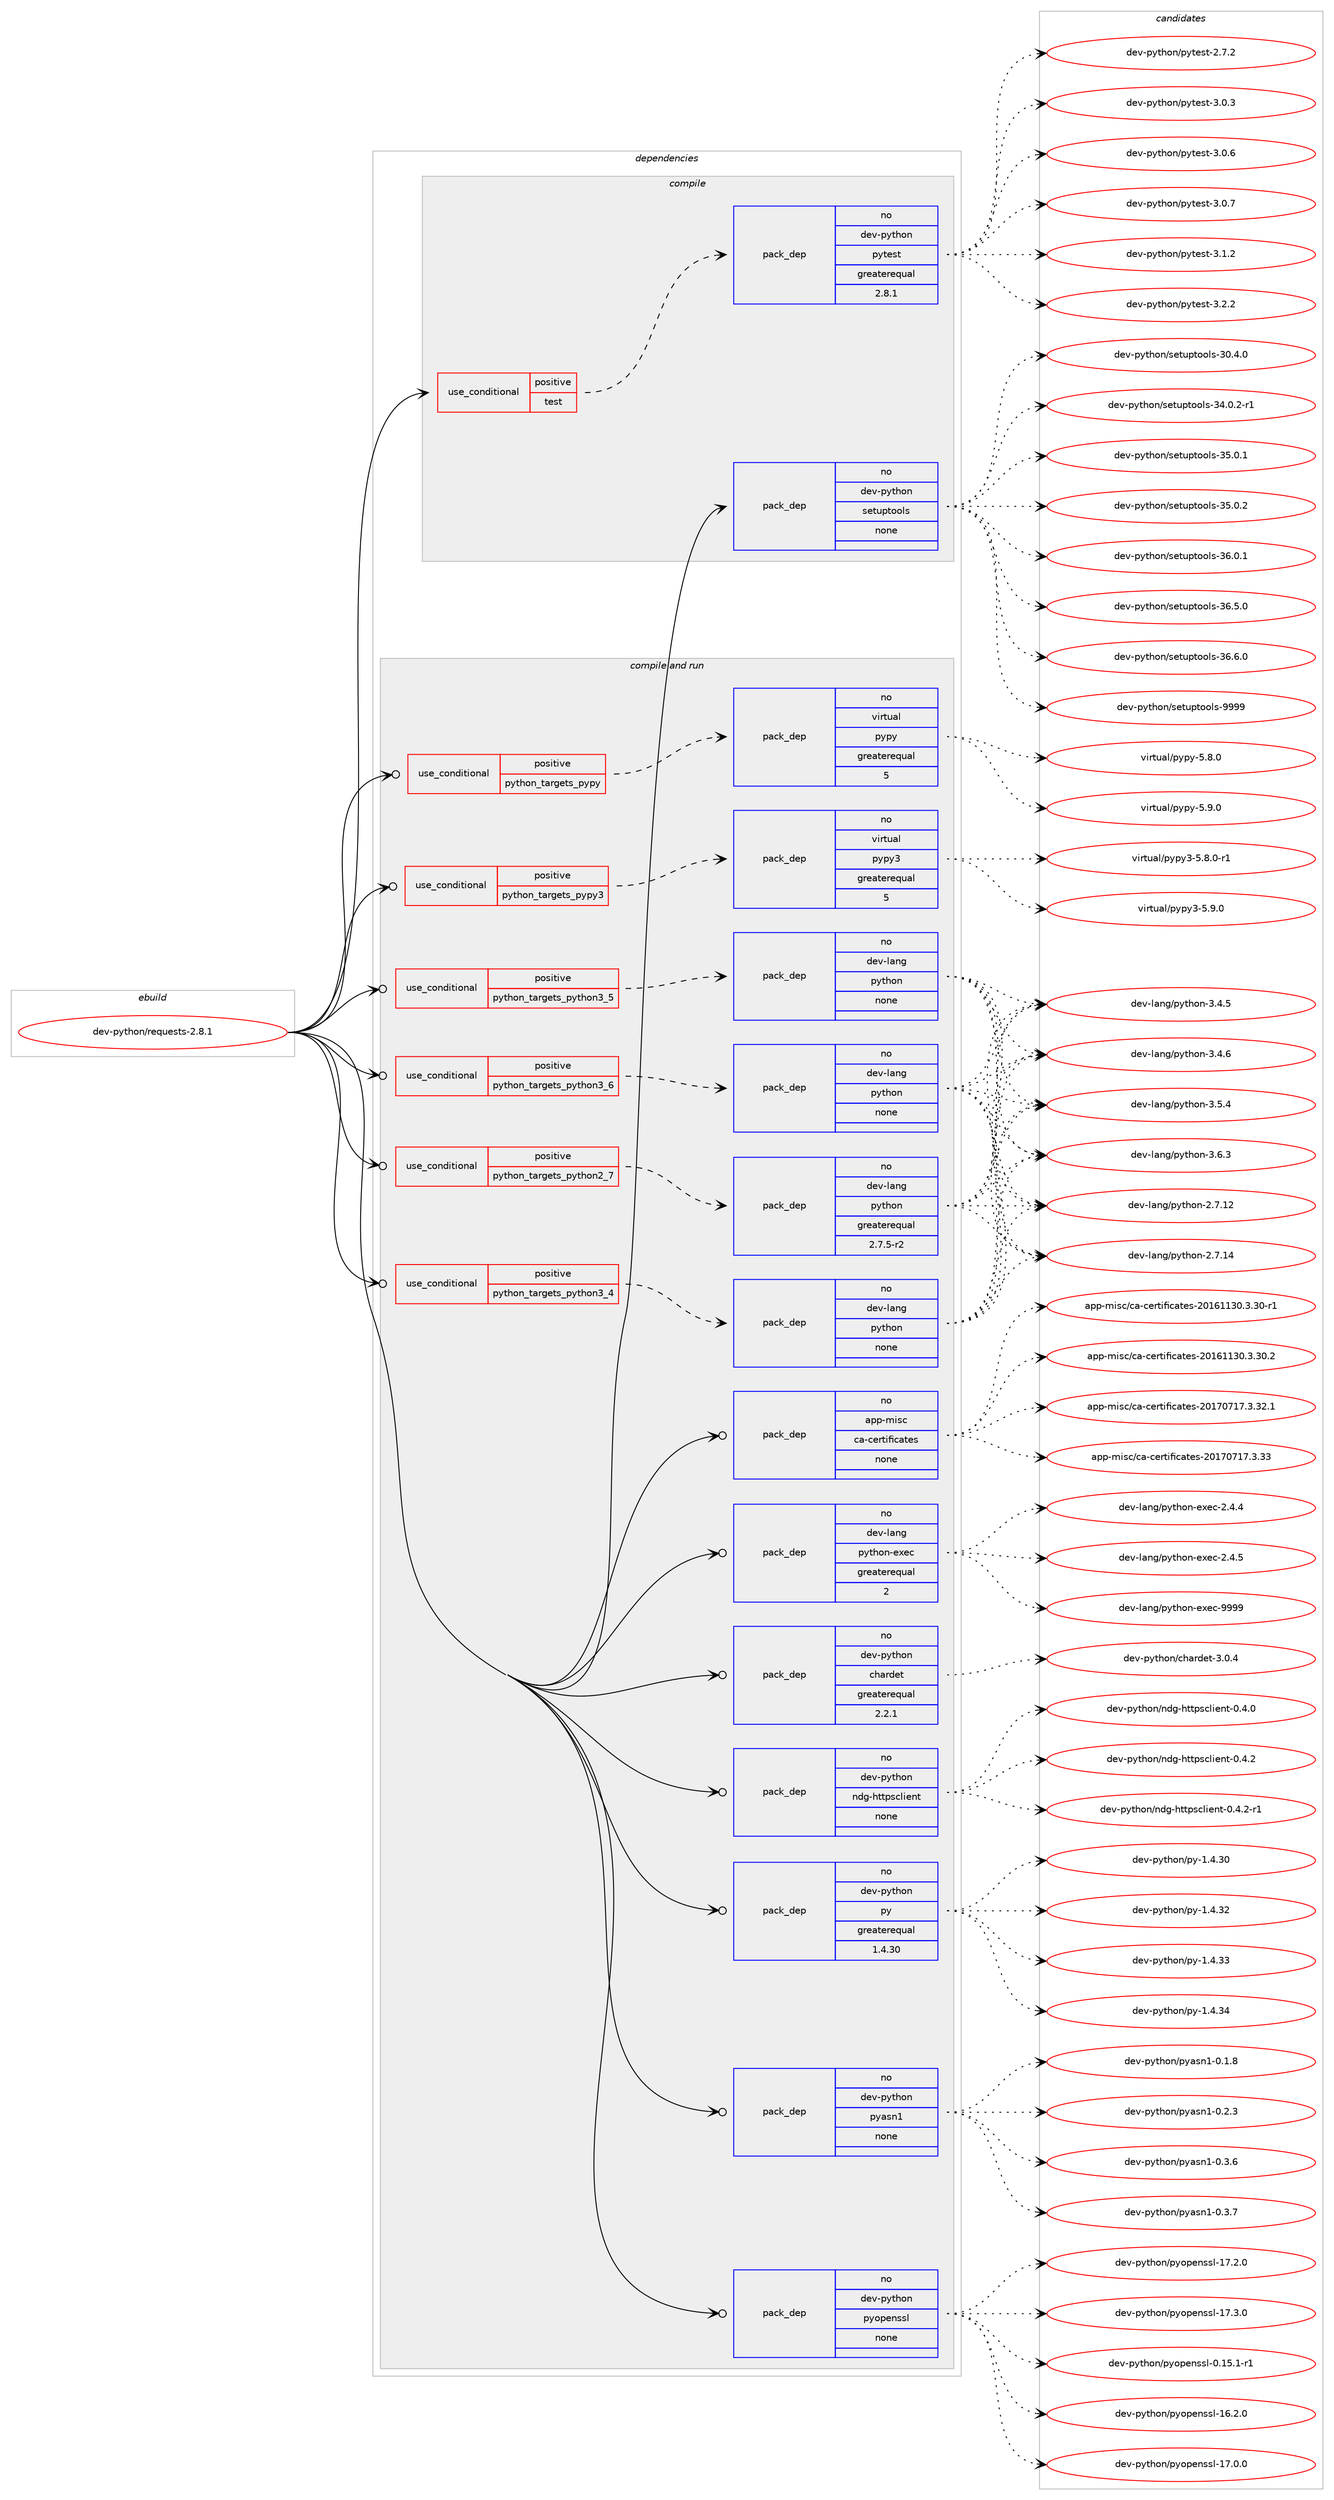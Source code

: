digraph prolog {

# *************
# Graph options
# *************

newrank=true;
concentrate=true;
compound=true;
graph [rankdir=LR,fontname=Helvetica,fontsize=10,ranksep=1.5];#, ranksep=2.5, nodesep=0.2];
edge  [arrowhead=vee];
node  [fontname=Helvetica,fontsize=10];

# **********
# The ebuild
# **********

subgraph cluster_leftcol {
color=gray;
rank=same;
label=<<i>ebuild</i>>;
id [label="dev-python/requests-2.8.1", color=red, width=4, href="../dev-python/requests-2.8.1.svg"];
}

# ****************
# The dependencies
# ****************

subgraph cluster_midcol {
color=gray;
label=<<i>dependencies</i>>;
subgraph cluster_compile {
fillcolor="#eeeeee";
style=filled;
label=<<i>compile</i>>;
subgraph cond41018 {
dependency185418 [label=<<TABLE BORDER="0" CELLBORDER="1" CELLSPACING="0" CELLPADDING="4"><TR><TD ROWSPAN="3" CELLPADDING="10">use_conditional</TD></TR><TR><TD>positive</TD></TR><TR><TD>test</TD></TR></TABLE>>, shape=none, color=red];
subgraph pack140447 {
dependency185419 [label=<<TABLE BORDER="0" CELLBORDER="1" CELLSPACING="0" CELLPADDING="4" WIDTH="220"><TR><TD ROWSPAN="6" CELLPADDING="30">pack_dep</TD></TR><TR><TD WIDTH="110">no</TD></TR><TR><TD>dev-python</TD></TR><TR><TD>pytest</TD></TR><TR><TD>greaterequal</TD></TR><TR><TD>2.8.1</TD></TR></TABLE>>, shape=none, color=blue];
}
dependency185418:e -> dependency185419:w [weight=20,style="dashed",arrowhead="vee"];
}
id:e -> dependency185418:w [weight=20,style="solid",arrowhead="vee"];
subgraph pack140448 {
dependency185420 [label=<<TABLE BORDER="0" CELLBORDER="1" CELLSPACING="0" CELLPADDING="4" WIDTH="220"><TR><TD ROWSPAN="6" CELLPADDING="30">pack_dep</TD></TR><TR><TD WIDTH="110">no</TD></TR><TR><TD>dev-python</TD></TR><TR><TD>setuptools</TD></TR><TR><TD>none</TD></TR><TR><TD></TD></TR></TABLE>>, shape=none, color=blue];
}
id:e -> dependency185420:w [weight=20,style="solid",arrowhead="vee"];
}
subgraph cluster_compileandrun {
fillcolor="#eeeeee";
style=filled;
label=<<i>compile and run</i>>;
subgraph cond41019 {
dependency185421 [label=<<TABLE BORDER="0" CELLBORDER="1" CELLSPACING="0" CELLPADDING="4"><TR><TD ROWSPAN="3" CELLPADDING="10">use_conditional</TD></TR><TR><TD>positive</TD></TR><TR><TD>python_targets_pypy</TD></TR></TABLE>>, shape=none, color=red];
subgraph pack140449 {
dependency185422 [label=<<TABLE BORDER="0" CELLBORDER="1" CELLSPACING="0" CELLPADDING="4" WIDTH="220"><TR><TD ROWSPAN="6" CELLPADDING="30">pack_dep</TD></TR><TR><TD WIDTH="110">no</TD></TR><TR><TD>virtual</TD></TR><TR><TD>pypy</TD></TR><TR><TD>greaterequal</TD></TR><TR><TD>5</TD></TR></TABLE>>, shape=none, color=blue];
}
dependency185421:e -> dependency185422:w [weight=20,style="dashed",arrowhead="vee"];
}
id:e -> dependency185421:w [weight=20,style="solid",arrowhead="odotvee"];
subgraph cond41020 {
dependency185423 [label=<<TABLE BORDER="0" CELLBORDER="1" CELLSPACING="0" CELLPADDING="4"><TR><TD ROWSPAN="3" CELLPADDING="10">use_conditional</TD></TR><TR><TD>positive</TD></TR><TR><TD>python_targets_pypy3</TD></TR></TABLE>>, shape=none, color=red];
subgraph pack140450 {
dependency185424 [label=<<TABLE BORDER="0" CELLBORDER="1" CELLSPACING="0" CELLPADDING="4" WIDTH="220"><TR><TD ROWSPAN="6" CELLPADDING="30">pack_dep</TD></TR><TR><TD WIDTH="110">no</TD></TR><TR><TD>virtual</TD></TR><TR><TD>pypy3</TD></TR><TR><TD>greaterequal</TD></TR><TR><TD>5</TD></TR></TABLE>>, shape=none, color=blue];
}
dependency185423:e -> dependency185424:w [weight=20,style="dashed",arrowhead="vee"];
}
id:e -> dependency185423:w [weight=20,style="solid",arrowhead="odotvee"];
subgraph cond41021 {
dependency185425 [label=<<TABLE BORDER="0" CELLBORDER="1" CELLSPACING="0" CELLPADDING="4"><TR><TD ROWSPAN="3" CELLPADDING="10">use_conditional</TD></TR><TR><TD>positive</TD></TR><TR><TD>python_targets_python2_7</TD></TR></TABLE>>, shape=none, color=red];
subgraph pack140451 {
dependency185426 [label=<<TABLE BORDER="0" CELLBORDER="1" CELLSPACING="0" CELLPADDING="4" WIDTH="220"><TR><TD ROWSPAN="6" CELLPADDING="30">pack_dep</TD></TR><TR><TD WIDTH="110">no</TD></TR><TR><TD>dev-lang</TD></TR><TR><TD>python</TD></TR><TR><TD>greaterequal</TD></TR><TR><TD>2.7.5-r2</TD></TR></TABLE>>, shape=none, color=blue];
}
dependency185425:e -> dependency185426:w [weight=20,style="dashed",arrowhead="vee"];
}
id:e -> dependency185425:w [weight=20,style="solid",arrowhead="odotvee"];
subgraph cond41022 {
dependency185427 [label=<<TABLE BORDER="0" CELLBORDER="1" CELLSPACING="0" CELLPADDING="4"><TR><TD ROWSPAN="3" CELLPADDING="10">use_conditional</TD></TR><TR><TD>positive</TD></TR><TR><TD>python_targets_python3_4</TD></TR></TABLE>>, shape=none, color=red];
subgraph pack140452 {
dependency185428 [label=<<TABLE BORDER="0" CELLBORDER="1" CELLSPACING="0" CELLPADDING="4" WIDTH="220"><TR><TD ROWSPAN="6" CELLPADDING="30">pack_dep</TD></TR><TR><TD WIDTH="110">no</TD></TR><TR><TD>dev-lang</TD></TR><TR><TD>python</TD></TR><TR><TD>none</TD></TR><TR><TD></TD></TR></TABLE>>, shape=none, color=blue];
}
dependency185427:e -> dependency185428:w [weight=20,style="dashed",arrowhead="vee"];
}
id:e -> dependency185427:w [weight=20,style="solid",arrowhead="odotvee"];
subgraph cond41023 {
dependency185429 [label=<<TABLE BORDER="0" CELLBORDER="1" CELLSPACING="0" CELLPADDING="4"><TR><TD ROWSPAN="3" CELLPADDING="10">use_conditional</TD></TR><TR><TD>positive</TD></TR><TR><TD>python_targets_python3_5</TD></TR></TABLE>>, shape=none, color=red];
subgraph pack140453 {
dependency185430 [label=<<TABLE BORDER="0" CELLBORDER="1" CELLSPACING="0" CELLPADDING="4" WIDTH="220"><TR><TD ROWSPAN="6" CELLPADDING="30">pack_dep</TD></TR><TR><TD WIDTH="110">no</TD></TR><TR><TD>dev-lang</TD></TR><TR><TD>python</TD></TR><TR><TD>none</TD></TR><TR><TD></TD></TR></TABLE>>, shape=none, color=blue];
}
dependency185429:e -> dependency185430:w [weight=20,style="dashed",arrowhead="vee"];
}
id:e -> dependency185429:w [weight=20,style="solid",arrowhead="odotvee"];
subgraph cond41024 {
dependency185431 [label=<<TABLE BORDER="0" CELLBORDER="1" CELLSPACING="0" CELLPADDING="4"><TR><TD ROWSPAN="3" CELLPADDING="10">use_conditional</TD></TR><TR><TD>positive</TD></TR><TR><TD>python_targets_python3_6</TD></TR></TABLE>>, shape=none, color=red];
subgraph pack140454 {
dependency185432 [label=<<TABLE BORDER="0" CELLBORDER="1" CELLSPACING="0" CELLPADDING="4" WIDTH="220"><TR><TD ROWSPAN="6" CELLPADDING="30">pack_dep</TD></TR><TR><TD WIDTH="110">no</TD></TR><TR><TD>dev-lang</TD></TR><TR><TD>python</TD></TR><TR><TD>none</TD></TR><TR><TD></TD></TR></TABLE>>, shape=none, color=blue];
}
dependency185431:e -> dependency185432:w [weight=20,style="dashed",arrowhead="vee"];
}
id:e -> dependency185431:w [weight=20,style="solid",arrowhead="odotvee"];
subgraph pack140455 {
dependency185433 [label=<<TABLE BORDER="0" CELLBORDER="1" CELLSPACING="0" CELLPADDING="4" WIDTH="220"><TR><TD ROWSPAN="6" CELLPADDING="30">pack_dep</TD></TR><TR><TD WIDTH="110">no</TD></TR><TR><TD>app-misc</TD></TR><TR><TD>ca-certificates</TD></TR><TR><TD>none</TD></TR><TR><TD></TD></TR></TABLE>>, shape=none, color=blue];
}
id:e -> dependency185433:w [weight=20,style="solid",arrowhead="odotvee"];
subgraph pack140456 {
dependency185434 [label=<<TABLE BORDER="0" CELLBORDER="1" CELLSPACING="0" CELLPADDING="4" WIDTH="220"><TR><TD ROWSPAN="6" CELLPADDING="30">pack_dep</TD></TR><TR><TD WIDTH="110">no</TD></TR><TR><TD>dev-lang</TD></TR><TR><TD>python-exec</TD></TR><TR><TD>greaterequal</TD></TR><TR><TD>2</TD></TR></TABLE>>, shape=none, color=blue];
}
id:e -> dependency185434:w [weight=20,style="solid",arrowhead="odotvee"];
subgraph pack140457 {
dependency185435 [label=<<TABLE BORDER="0" CELLBORDER="1" CELLSPACING="0" CELLPADDING="4" WIDTH="220"><TR><TD ROWSPAN="6" CELLPADDING="30">pack_dep</TD></TR><TR><TD WIDTH="110">no</TD></TR><TR><TD>dev-python</TD></TR><TR><TD>chardet</TD></TR><TR><TD>greaterequal</TD></TR><TR><TD>2.2.1</TD></TR></TABLE>>, shape=none, color=blue];
}
id:e -> dependency185435:w [weight=20,style="solid",arrowhead="odotvee"];
subgraph pack140458 {
dependency185436 [label=<<TABLE BORDER="0" CELLBORDER="1" CELLSPACING="0" CELLPADDING="4" WIDTH="220"><TR><TD ROWSPAN="6" CELLPADDING="30">pack_dep</TD></TR><TR><TD WIDTH="110">no</TD></TR><TR><TD>dev-python</TD></TR><TR><TD>ndg-httpsclient</TD></TR><TR><TD>none</TD></TR><TR><TD></TD></TR></TABLE>>, shape=none, color=blue];
}
id:e -> dependency185436:w [weight=20,style="solid",arrowhead="odotvee"];
subgraph pack140459 {
dependency185437 [label=<<TABLE BORDER="0" CELLBORDER="1" CELLSPACING="0" CELLPADDING="4" WIDTH="220"><TR><TD ROWSPAN="6" CELLPADDING="30">pack_dep</TD></TR><TR><TD WIDTH="110">no</TD></TR><TR><TD>dev-python</TD></TR><TR><TD>py</TD></TR><TR><TD>greaterequal</TD></TR><TR><TD>1.4.30</TD></TR></TABLE>>, shape=none, color=blue];
}
id:e -> dependency185437:w [weight=20,style="solid",arrowhead="odotvee"];
subgraph pack140460 {
dependency185438 [label=<<TABLE BORDER="0" CELLBORDER="1" CELLSPACING="0" CELLPADDING="4" WIDTH="220"><TR><TD ROWSPAN="6" CELLPADDING="30">pack_dep</TD></TR><TR><TD WIDTH="110">no</TD></TR><TR><TD>dev-python</TD></TR><TR><TD>pyasn1</TD></TR><TR><TD>none</TD></TR><TR><TD></TD></TR></TABLE>>, shape=none, color=blue];
}
id:e -> dependency185438:w [weight=20,style="solid",arrowhead="odotvee"];
subgraph pack140461 {
dependency185439 [label=<<TABLE BORDER="0" CELLBORDER="1" CELLSPACING="0" CELLPADDING="4" WIDTH="220"><TR><TD ROWSPAN="6" CELLPADDING="30">pack_dep</TD></TR><TR><TD WIDTH="110">no</TD></TR><TR><TD>dev-python</TD></TR><TR><TD>pyopenssl</TD></TR><TR><TD>none</TD></TR><TR><TD></TD></TR></TABLE>>, shape=none, color=blue];
}
id:e -> dependency185439:w [weight=20,style="solid",arrowhead="odotvee"];
}
subgraph cluster_run {
fillcolor="#eeeeee";
style=filled;
label=<<i>run</i>>;
}
}

# **************
# The candidates
# **************

subgraph cluster_choices {
rank=same;
color=gray;
label=<<i>candidates</i>>;

subgraph choice140447 {
color=black;
nodesep=1;
choice1001011184511212111610411111047112121116101115116455046554650 [label="dev-python/pytest-2.7.2", color=red, width=4,href="../dev-python/pytest-2.7.2.svg"];
choice1001011184511212111610411111047112121116101115116455146484651 [label="dev-python/pytest-3.0.3", color=red, width=4,href="../dev-python/pytest-3.0.3.svg"];
choice1001011184511212111610411111047112121116101115116455146484654 [label="dev-python/pytest-3.0.6", color=red, width=4,href="../dev-python/pytest-3.0.6.svg"];
choice1001011184511212111610411111047112121116101115116455146484655 [label="dev-python/pytest-3.0.7", color=red, width=4,href="../dev-python/pytest-3.0.7.svg"];
choice1001011184511212111610411111047112121116101115116455146494650 [label="dev-python/pytest-3.1.2", color=red, width=4,href="../dev-python/pytest-3.1.2.svg"];
choice1001011184511212111610411111047112121116101115116455146504650 [label="dev-python/pytest-3.2.2", color=red, width=4,href="../dev-python/pytest-3.2.2.svg"];
dependency185419:e -> choice1001011184511212111610411111047112121116101115116455046554650:w [style=dotted,weight="100"];
dependency185419:e -> choice1001011184511212111610411111047112121116101115116455146484651:w [style=dotted,weight="100"];
dependency185419:e -> choice1001011184511212111610411111047112121116101115116455146484654:w [style=dotted,weight="100"];
dependency185419:e -> choice1001011184511212111610411111047112121116101115116455146484655:w [style=dotted,weight="100"];
dependency185419:e -> choice1001011184511212111610411111047112121116101115116455146494650:w [style=dotted,weight="100"];
dependency185419:e -> choice1001011184511212111610411111047112121116101115116455146504650:w [style=dotted,weight="100"];
}
subgraph choice140448 {
color=black;
nodesep=1;
choice100101118451121211161041111104711510111611711211611111110811545514846524648 [label="dev-python/setuptools-30.4.0", color=red, width=4,href="../dev-python/setuptools-30.4.0.svg"];
choice1001011184511212111610411111047115101116117112116111111108115455152464846504511449 [label="dev-python/setuptools-34.0.2-r1", color=red, width=4,href="../dev-python/setuptools-34.0.2-r1.svg"];
choice100101118451121211161041111104711510111611711211611111110811545515346484649 [label="dev-python/setuptools-35.0.1", color=red, width=4,href="../dev-python/setuptools-35.0.1.svg"];
choice100101118451121211161041111104711510111611711211611111110811545515346484650 [label="dev-python/setuptools-35.0.2", color=red, width=4,href="../dev-python/setuptools-35.0.2.svg"];
choice100101118451121211161041111104711510111611711211611111110811545515446484649 [label="dev-python/setuptools-36.0.1", color=red, width=4,href="../dev-python/setuptools-36.0.1.svg"];
choice100101118451121211161041111104711510111611711211611111110811545515446534648 [label="dev-python/setuptools-36.5.0", color=red, width=4,href="../dev-python/setuptools-36.5.0.svg"];
choice100101118451121211161041111104711510111611711211611111110811545515446544648 [label="dev-python/setuptools-36.6.0", color=red, width=4,href="../dev-python/setuptools-36.6.0.svg"];
choice10010111845112121116104111110471151011161171121161111111081154557575757 [label="dev-python/setuptools-9999", color=red, width=4,href="../dev-python/setuptools-9999.svg"];
dependency185420:e -> choice100101118451121211161041111104711510111611711211611111110811545514846524648:w [style=dotted,weight="100"];
dependency185420:e -> choice1001011184511212111610411111047115101116117112116111111108115455152464846504511449:w [style=dotted,weight="100"];
dependency185420:e -> choice100101118451121211161041111104711510111611711211611111110811545515346484649:w [style=dotted,weight="100"];
dependency185420:e -> choice100101118451121211161041111104711510111611711211611111110811545515346484650:w [style=dotted,weight="100"];
dependency185420:e -> choice100101118451121211161041111104711510111611711211611111110811545515446484649:w [style=dotted,weight="100"];
dependency185420:e -> choice100101118451121211161041111104711510111611711211611111110811545515446534648:w [style=dotted,weight="100"];
dependency185420:e -> choice100101118451121211161041111104711510111611711211611111110811545515446544648:w [style=dotted,weight="100"];
dependency185420:e -> choice10010111845112121116104111110471151011161171121161111111081154557575757:w [style=dotted,weight="100"];
}
subgraph choice140449 {
color=black;
nodesep=1;
choice1181051141161179710847112121112121455346564648 [label="virtual/pypy-5.8.0", color=red, width=4,href="../virtual/pypy-5.8.0.svg"];
choice1181051141161179710847112121112121455346574648 [label="virtual/pypy-5.9.0", color=red, width=4,href="../virtual/pypy-5.9.0.svg"];
dependency185422:e -> choice1181051141161179710847112121112121455346564648:w [style=dotted,weight="100"];
dependency185422:e -> choice1181051141161179710847112121112121455346574648:w [style=dotted,weight="100"];
}
subgraph choice140450 {
color=black;
nodesep=1;
choice1181051141161179710847112121112121514553465646484511449 [label="virtual/pypy3-5.8.0-r1", color=red, width=4,href="../virtual/pypy3-5.8.0-r1.svg"];
choice118105114116117971084711212111212151455346574648 [label="virtual/pypy3-5.9.0", color=red, width=4,href="../virtual/pypy3-5.9.0.svg"];
dependency185424:e -> choice1181051141161179710847112121112121514553465646484511449:w [style=dotted,weight="100"];
dependency185424:e -> choice118105114116117971084711212111212151455346574648:w [style=dotted,weight="100"];
}
subgraph choice140451 {
color=black;
nodesep=1;
choice10010111845108971101034711212111610411111045504655464950 [label="dev-lang/python-2.7.12", color=red, width=4,href="../dev-lang/python-2.7.12.svg"];
choice10010111845108971101034711212111610411111045504655464952 [label="dev-lang/python-2.7.14", color=red, width=4,href="../dev-lang/python-2.7.14.svg"];
choice100101118451089711010347112121116104111110455146524653 [label="dev-lang/python-3.4.5", color=red, width=4,href="../dev-lang/python-3.4.5.svg"];
choice100101118451089711010347112121116104111110455146524654 [label="dev-lang/python-3.4.6", color=red, width=4,href="../dev-lang/python-3.4.6.svg"];
choice100101118451089711010347112121116104111110455146534652 [label="dev-lang/python-3.5.4", color=red, width=4,href="../dev-lang/python-3.5.4.svg"];
choice100101118451089711010347112121116104111110455146544651 [label="dev-lang/python-3.6.3", color=red, width=4,href="../dev-lang/python-3.6.3.svg"];
dependency185426:e -> choice10010111845108971101034711212111610411111045504655464950:w [style=dotted,weight="100"];
dependency185426:e -> choice10010111845108971101034711212111610411111045504655464952:w [style=dotted,weight="100"];
dependency185426:e -> choice100101118451089711010347112121116104111110455146524653:w [style=dotted,weight="100"];
dependency185426:e -> choice100101118451089711010347112121116104111110455146524654:w [style=dotted,weight="100"];
dependency185426:e -> choice100101118451089711010347112121116104111110455146534652:w [style=dotted,weight="100"];
dependency185426:e -> choice100101118451089711010347112121116104111110455146544651:w [style=dotted,weight="100"];
}
subgraph choice140452 {
color=black;
nodesep=1;
choice10010111845108971101034711212111610411111045504655464950 [label="dev-lang/python-2.7.12", color=red, width=4,href="../dev-lang/python-2.7.12.svg"];
choice10010111845108971101034711212111610411111045504655464952 [label="dev-lang/python-2.7.14", color=red, width=4,href="../dev-lang/python-2.7.14.svg"];
choice100101118451089711010347112121116104111110455146524653 [label="dev-lang/python-3.4.5", color=red, width=4,href="../dev-lang/python-3.4.5.svg"];
choice100101118451089711010347112121116104111110455146524654 [label="dev-lang/python-3.4.6", color=red, width=4,href="../dev-lang/python-3.4.6.svg"];
choice100101118451089711010347112121116104111110455146534652 [label="dev-lang/python-3.5.4", color=red, width=4,href="../dev-lang/python-3.5.4.svg"];
choice100101118451089711010347112121116104111110455146544651 [label="dev-lang/python-3.6.3", color=red, width=4,href="../dev-lang/python-3.6.3.svg"];
dependency185428:e -> choice10010111845108971101034711212111610411111045504655464950:w [style=dotted,weight="100"];
dependency185428:e -> choice10010111845108971101034711212111610411111045504655464952:w [style=dotted,weight="100"];
dependency185428:e -> choice100101118451089711010347112121116104111110455146524653:w [style=dotted,weight="100"];
dependency185428:e -> choice100101118451089711010347112121116104111110455146524654:w [style=dotted,weight="100"];
dependency185428:e -> choice100101118451089711010347112121116104111110455146534652:w [style=dotted,weight="100"];
dependency185428:e -> choice100101118451089711010347112121116104111110455146544651:w [style=dotted,weight="100"];
}
subgraph choice140453 {
color=black;
nodesep=1;
choice10010111845108971101034711212111610411111045504655464950 [label="dev-lang/python-2.7.12", color=red, width=4,href="../dev-lang/python-2.7.12.svg"];
choice10010111845108971101034711212111610411111045504655464952 [label="dev-lang/python-2.7.14", color=red, width=4,href="../dev-lang/python-2.7.14.svg"];
choice100101118451089711010347112121116104111110455146524653 [label="dev-lang/python-3.4.5", color=red, width=4,href="../dev-lang/python-3.4.5.svg"];
choice100101118451089711010347112121116104111110455146524654 [label="dev-lang/python-3.4.6", color=red, width=4,href="../dev-lang/python-3.4.6.svg"];
choice100101118451089711010347112121116104111110455146534652 [label="dev-lang/python-3.5.4", color=red, width=4,href="../dev-lang/python-3.5.4.svg"];
choice100101118451089711010347112121116104111110455146544651 [label="dev-lang/python-3.6.3", color=red, width=4,href="../dev-lang/python-3.6.3.svg"];
dependency185430:e -> choice10010111845108971101034711212111610411111045504655464950:w [style=dotted,weight="100"];
dependency185430:e -> choice10010111845108971101034711212111610411111045504655464952:w [style=dotted,weight="100"];
dependency185430:e -> choice100101118451089711010347112121116104111110455146524653:w [style=dotted,weight="100"];
dependency185430:e -> choice100101118451089711010347112121116104111110455146524654:w [style=dotted,weight="100"];
dependency185430:e -> choice100101118451089711010347112121116104111110455146534652:w [style=dotted,weight="100"];
dependency185430:e -> choice100101118451089711010347112121116104111110455146544651:w [style=dotted,weight="100"];
}
subgraph choice140454 {
color=black;
nodesep=1;
choice10010111845108971101034711212111610411111045504655464950 [label="dev-lang/python-2.7.12", color=red, width=4,href="../dev-lang/python-2.7.12.svg"];
choice10010111845108971101034711212111610411111045504655464952 [label="dev-lang/python-2.7.14", color=red, width=4,href="../dev-lang/python-2.7.14.svg"];
choice100101118451089711010347112121116104111110455146524653 [label="dev-lang/python-3.4.5", color=red, width=4,href="../dev-lang/python-3.4.5.svg"];
choice100101118451089711010347112121116104111110455146524654 [label="dev-lang/python-3.4.6", color=red, width=4,href="../dev-lang/python-3.4.6.svg"];
choice100101118451089711010347112121116104111110455146534652 [label="dev-lang/python-3.5.4", color=red, width=4,href="../dev-lang/python-3.5.4.svg"];
choice100101118451089711010347112121116104111110455146544651 [label="dev-lang/python-3.6.3", color=red, width=4,href="../dev-lang/python-3.6.3.svg"];
dependency185432:e -> choice10010111845108971101034711212111610411111045504655464950:w [style=dotted,weight="100"];
dependency185432:e -> choice10010111845108971101034711212111610411111045504655464952:w [style=dotted,weight="100"];
dependency185432:e -> choice100101118451089711010347112121116104111110455146524653:w [style=dotted,weight="100"];
dependency185432:e -> choice100101118451089711010347112121116104111110455146524654:w [style=dotted,weight="100"];
dependency185432:e -> choice100101118451089711010347112121116104111110455146534652:w [style=dotted,weight="100"];
dependency185432:e -> choice100101118451089711010347112121116104111110455146544651:w [style=dotted,weight="100"];
}
subgraph choice140455 {
color=black;
nodesep=1;
choice9711211245109105115994799974599101114116105102105999711610111545504849544949514846514651484511449 [label="app-misc/ca-certificates-20161130.3.30-r1", color=red, width=4,href="../app-misc/ca-certificates-20161130.3.30-r1.svg"];
choice9711211245109105115994799974599101114116105102105999711610111545504849544949514846514651484650 [label="app-misc/ca-certificates-20161130.3.30.2", color=red, width=4,href="../app-misc/ca-certificates-20161130.3.30.2.svg"];
choice9711211245109105115994799974599101114116105102105999711610111545504849554855495546514651504649 [label="app-misc/ca-certificates-20170717.3.32.1", color=red, width=4,href="../app-misc/ca-certificates-20170717.3.32.1.svg"];
choice971121124510910511599479997459910111411610510210599971161011154550484955485549554651465151 [label="app-misc/ca-certificates-20170717.3.33", color=red, width=4,href="../app-misc/ca-certificates-20170717.3.33.svg"];
dependency185433:e -> choice9711211245109105115994799974599101114116105102105999711610111545504849544949514846514651484511449:w [style=dotted,weight="100"];
dependency185433:e -> choice9711211245109105115994799974599101114116105102105999711610111545504849544949514846514651484650:w [style=dotted,weight="100"];
dependency185433:e -> choice9711211245109105115994799974599101114116105102105999711610111545504849554855495546514651504649:w [style=dotted,weight="100"];
dependency185433:e -> choice971121124510910511599479997459910111411610510210599971161011154550484955485549554651465151:w [style=dotted,weight="100"];
}
subgraph choice140456 {
color=black;
nodesep=1;
choice1001011184510897110103471121211161041111104510112010199455046524652 [label="dev-lang/python-exec-2.4.4", color=red, width=4,href="../dev-lang/python-exec-2.4.4.svg"];
choice1001011184510897110103471121211161041111104510112010199455046524653 [label="dev-lang/python-exec-2.4.5", color=red, width=4,href="../dev-lang/python-exec-2.4.5.svg"];
choice10010111845108971101034711212111610411111045101120101994557575757 [label="dev-lang/python-exec-9999", color=red, width=4,href="../dev-lang/python-exec-9999.svg"];
dependency185434:e -> choice1001011184510897110103471121211161041111104510112010199455046524652:w [style=dotted,weight="100"];
dependency185434:e -> choice1001011184510897110103471121211161041111104510112010199455046524653:w [style=dotted,weight="100"];
dependency185434:e -> choice10010111845108971101034711212111610411111045101120101994557575757:w [style=dotted,weight="100"];
}
subgraph choice140457 {
color=black;
nodesep=1;
choice10010111845112121116104111110479910497114100101116455146484652 [label="dev-python/chardet-3.0.4", color=red, width=4,href="../dev-python/chardet-3.0.4.svg"];
dependency185435:e -> choice10010111845112121116104111110479910497114100101116455146484652:w [style=dotted,weight="100"];
}
subgraph choice140458 {
color=black;
nodesep=1;
choice10010111845112121116104111110471101001034510411611611211599108105101110116454846524648 [label="dev-python/ndg-httpsclient-0.4.0", color=red, width=4,href="../dev-python/ndg-httpsclient-0.4.0.svg"];
choice10010111845112121116104111110471101001034510411611611211599108105101110116454846524650 [label="dev-python/ndg-httpsclient-0.4.2", color=red, width=4,href="../dev-python/ndg-httpsclient-0.4.2.svg"];
choice100101118451121211161041111104711010010345104116116112115991081051011101164548465246504511449 [label="dev-python/ndg-httpsclient-0.4.2-r1", color=red, width=4,href="../dev-python/ndg-httpsclient-0.4.2-r1.svg"];
dependency185436:e -> choice10010111845112121116104111110471101001034510411611611211599108105101110116454846524648:w [style=dotted,weight="100"];
dependency185436:e -> choice10010111845112121116104111110471101001034510411611611211599108105101110116454846524650:w [style=dotted,weight="100"];
dependency185436:e -> choice100101118451121211161041111104711010010345104116116112115991081051011101164548465246504511449:w [style=dotted,weight="100"];
}
subgraph choice140459 {
color=black;
nodesep=1;
choice100101118451121211161041111104711212145494652465148 [label="dev-python/py-1.4.30", color=red, width=4,href="../dev-python/py-1.4.30.svg"];
choice100101118451121211161041111104711212145494652465150 [label="dev-python/py-1.4.32", color=red, width=4,href="../dev-python/py-1.4.32.svg"];
choice100101118451121211161041111104711212145494652465151 [label="dev-python/py-1.4.33", color=red, width=4,href="../dev-python/py-1.4.33.svg"];
choice100101118451121211161041111104711212145494652465152 [label="dev-python/py-1.4.34", color=red, width=4,href="../dev-python/py-1.4.34.svg"];
dependency185437:e -> choice100101118451121211161041111104711212145494652465148:w [style=dotted,weight="100"];
dependency185437:e -> choice100101118451121211161041111104711212145494652465150:w [style=dotted,weight="100"];
dependency185437:e -> choice100101118451121211161041111104711212145494652465151:w [style=dotted,weight="100"];
dependency185437:e -> choice100101118451121211161041111104711212145494652465152:w [style=dotted,weight="100"];
}
subgraph choice140460 {
color=black;
nodesep=1;
choice10010111845112121116104111110471121219711511049454846494656 [label="dev-python/pyasn1-0.1.8", color=red, width=4,href="../dev-python/pyasn1-0.1.8.svg"];
choice10010111845112121116104111110471121219711511049454846504651 [label="dev-python/pyasn1-0.2.3", color=red, width=4,href="../dev-python/pyasn1-0.2.3.svg"];
choice10010111845112121116104111110471121219711511049454846514654 [label="dev-python/pyasn1-0.3.6", color=red, width=4,href="../dev-python/pyasn1-0.3.6.svg"];
choice10010111845112121116104111110471121219711511049454846514655 [label="dev-python/pyasn1-0.3.7", color=red, width=4,href="../dev-python/pyasn1-0.3.7.svg"];
dependency185438:e -> choice10010111845112121116104111110471121219711511049454846494656:w [style=dotted,weight="100"];
dependency185438:e -> choice10010111845112121116104111110471121219711511049454846504651:w [style=dotted,weight="100"];
dependency185438:e -> choice10010111845112121116104111110471121219711511049454846514654:w [style=dotted,weight="100"];
dependency185438:e -> choice10010111845112121116104111110471121219711511049454846514655:w [style=dotted,weight="100"];
}
subgraph choice140461 {
color=black;
nodesep=1;
choice1001011184511212111610411111047112121111112101110115115108454846495346494511449 [label="dev-python/pyopenssl-0.15.1-r1", color=red, width=4,href="../dev-python/pyopenssl-0.15.1-r1.svg"];
choice100101118451121211161041111104711212111111210111011511510845495446504648 [label="dev-python/pyopenssl-16.2.0", color=red, width=4,href="../dev-python/pyopenssl-16.2.0.svg"];
choice100101118451121211161041111104711212111111210111011511510845495546484648 [label="dev-python/pyopenssl-17.0.0", color=red, width=4,href="../dev-python/pyopenssl-17.0.0.svg"];
choice100101118451121211161041111104711212111111210111011511510845495546504648 [label="dev-python/pyopenssl-17.2.0", color=red, width=4,href="../dev-python/pyopenssl-17.2.0.svg"];
choice100101118451121211161041111104711212111111210111011511510845495546514648 [label="dev-python/pyopenssl-17.3.0", color=red, width=4,href="../dev-python/pyopenssl-17.3.0.svg"];
dependency185439:e -> choice1001011184511212111610411111047112121111112101110115115108454846495346494511449:w [style=dotted,weight="100"];
dependency185439:e -> choice100101118451121211161041111104711212111111210111011511510845495446504648:w [style=dotted,weight="100"];
dependency185439:e -> choice100101118451121211161041111104711212111111210111011511510845495546484648:w [style=dotted,weight="100"];
dependency185439:e -> choice100101118451121211161041111104711212111111210111011511510845495546504648:w [style=dotted,weight="100"];
dependency185439:e -> choice100101118451121211161041111104711212111111210111011511510845495546514648:w [style=dotted,weight="100"];
}
}

}
